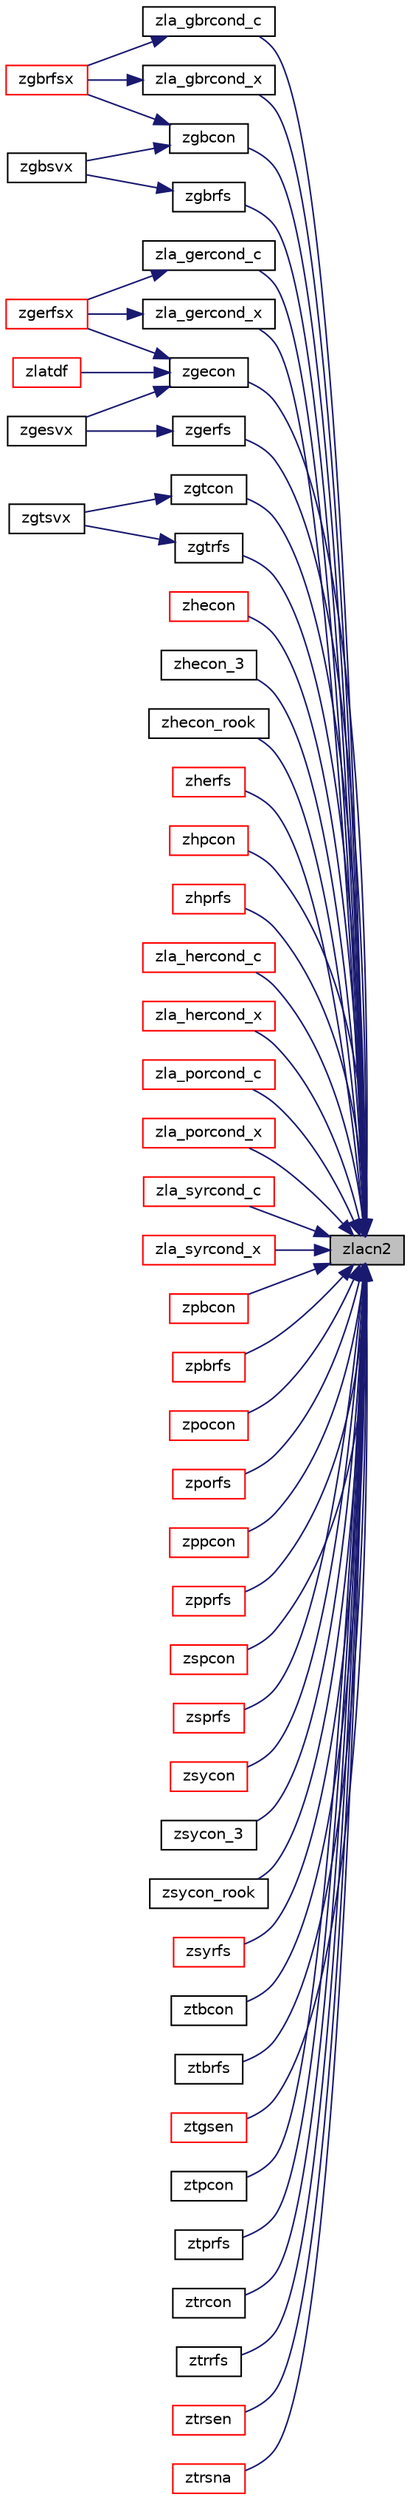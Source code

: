 digraph "zlacn2"
{
 // LATEX_PDF_SIZE
  edge [fontname="Helvetica",fontsize="10",labelfontname="Helvetica",labelfontsize="10"];
  node [fontname="Helvetica",fontsize="10",shape=record];
  rankdir="RL";
  Node1 [label="zlacn2",height=0.2,width=0.4,color="black", fillcolor="grey75", style="filled", fontcolor="black",tooltip="ZLACN2 estimates the 1-norm of a square matrix, using reverse communication for evaluating matrix-vec..."];
  Node1 -> Node2 [dir="back",color="midnightblue",fontsize="10",style="solid",fontname="Helvetica"];
  Node2 [label="zgbcon",height=0.2,width=0.4,color="black", fillcolor="white", style="filled",URL="$zgbcon_8f.html#a8738f3a065af06737854349ab50a3015",tooltip="ZGBCON"];
  Node2 -> Node3 [dir="back",color="midnightblue",fontsize="10",style="solid",fontname="Helvetica"];
  Node3 [label="zgbrfsx",height=0.2,width=0.4,color="red", fillcolor="white", style="filled",URL="$zgbrfsx_8f.html#aec856046d887af43e47d8468805b1c19",tooltip="ZGBRFSX"];
  Node2 -> Node5 [dir="back",color="midnightblue",fontsize="10",style="solid",fontname="Helvetica"];
  Node5 [label="zgbsvx",height=0.2,width=0.4,color="black", fillcolor="white", style="filled",URL="$zgbsvx_8f.html#a64dec51ad6dacf882bf2d335ca583aa0",tooltip="ZGBSVX computes the solution to system of linear equations A * X = B for GB matrices"];
  Node1 -> Node6 [dir="back",color="midnightblue",fontsize="10",style="solid",fontname="Helvetica"];
  Node6 [label="zgbrfs",height=0.2,width=0.4,color="black", fillcolor="white", style="filled",URL="$zgbrfs_8f.html#a5451de5ad5b709619fd4f45f3d7c425b",tooltip="ZGBRFS"];
  Node6 -> Node5 [dir="back",color="midnightblue",fontsize="10",style="solid",fontname="Helvetica"];
  Node1 -> Node7 [dir="back",color="midnightblue",fontsize="10",style="solid",fontname="Helvetica"];
  Node7 [label="zgecon",height=0.2,width=0.4,color="black", fillcolor="white", style="filled",URL="$zgecon_8f.html#abe73145daeba3ec10e961054b75a07ce",tooltip="ZGECON"];
  Node7 -> Node8 [dir="back",color="midnightblue",fontsize="10",style="solid",fontname="Helvetica"];
  Node8 [label="zgerfsx",height=0.2,width=0.4,color="red", fillcolor="white", style="filled",URL="$zgerfsx_8f.html#a27a6dc0c11a5de56db8aac64619b7873",tooltip="ZGERFSX"];
  Node7 -> Node10 [dir="back",color="midnightblue",fontsize="10",style="solid",fontname="Helvetica"];
  Node10 [label="zgesvx",height=0.2,width=0.4,color="black", fillcolor="white", style="filled",URL="$zgesvx_8f.html#abe3ae17895d46aeb7c9e5a076eaeeb69",tooltip="ZGESVX computes the solution to system of linear equations A * X = B for GE matrices"];
  Node7 -> Node11 [dir="back",color="midnightblue",fontsize="10",style="solid",fontname="Helvetica"];
  Node11 [label="zlatdf",height=0.2,width=0.4,color="red", fillcolor="white", style="filled",URL="$zlatdf_8f.html#ac08252350693cb3e0f04470612aa638e",tooltip="ZLATDF uses the LU factorization of the n-by-n matrix computed by sgetc2 and computes a contribution ..."];
  Node1 -> Node20 [dir="back",color="midnightblue",fontsize="10",style="solid",fontname="Helvetica"];
  Node20 [label="zgerfs",height=0.2,width=0.4,color="black", fillcolor="white", style="filled",URL="$zgerfs_8f.html#a42986fd49f5f845a013fb66134ce7847",tooltip="ZGERFS"];
  Node20 -> Node10 [dir="back",color="midnightblue",fontsize="10",style="solid",fontname="Helvetica"];
  Node1 -> Node21 [dir="back",color="midnightblue",fontsize="10",style="solid",fontname="Helvetica"];
  Node21 [label="zgtcon",height=0.2,width=0.4,color="black", fillcolor="white", style="filled",URL="$zgtcon_8f.html#a245a808bba47aa88b0a67f9e518363bb",tooltip="ZGTCON"];
  Node21 -> Node22 [dir="back",color="midnightblue",fontsize="10",style="solid",fontname="Helvetica"];
  Node22 [label="zgtsvx",height=0.2,width=0.4,color="black", fillcolor="white", style="filled",URL="$zgtsvx_8f.html#a0f8fa2a56d81bf3db97572afda73b61a",tooltip="ZGTSVX computes the solution to system of linear equations A * X = B for GT matrices"];
  Node1 -> Node23 [dir="back",color="midnightblue",fontsize="10",style="solid",fontname="Helvetica"];
  Node23 [label="zgtrfs",height=0.2,width=0.4,color="black", fillcolor="white", style="filled",URL="$zgtrfs_8f.html#aef94b3e5def942900d60d274131ddf7e",tooltip="ZGTRFS"];
  Node23 -> Node22 [dir="back",color="midnightblue",fontsize="10",style="solid",fontname="Helvetica"];
  Node1 -> Node24 [dir="back",color="midnightblue",fontsize="10",style="solid",fontname="Helvetica"];
  Node24 [label="zhecon",height=0.2,width=0.4,color="red", fillcolor="white", style="filled",URL="$zhecon_8f.html#a584b985d2cb3dafedf2fbb0fb99f3910",tooltip="ZHECON"];
  Node1 -> Node28 [dir="back",color="midnightblue",fontsize="10",style="solid",fontname="Helvetica"];
  Node28 [label="zhecon_3",height=0.2,width=0.4,color="black", fillcolor="white", style="filled",URL="$zhecon__3_8f.html#a4686f405f5efc406206f6761b5ac6bf6",tooltip="ZHECON_3"];
  Node1 -> Node29 [dir="back",color="midnightblue",fontsize="10",style="solid",fontname="Helvetica"];
  Node29 [label="zhecon_rook",height=0.2,width=0.4,color="black", fillcolor="white", style="filled",URL="$zhecon__rook_8f.html#a9619174545a84dde14babb1b195e6a4c",tooltip="ZHECON_ROOK estimates the reciprocal of the condition number fort HE matrices using factorization obt..."];
  Node1 -> Node30 [dir="back",color="midnightblue",fontsize="10",style="solid",fontname="Helvetica"];
  Node30 [label="zherfs",height=0.2,width=0.4,color="red", fillcolor="white", style="filled",URL="$zherfs_8f.html#a210ea4e6ec9653bafda9ffa442e2b01f",tooltip="ZHERFS"];
  Node1 -> Node31 [dir="back",color="midnightblue",fontsize="10",style="solid",fontname="Helvetica"];
  Node31 [label="zhpcon",height=0.2,width=0.4,color="red", fillcolor="white", style="filled",URL="$zhpcon_8f.html#a1034eb5788dd0f3c6b02a51e112ed54e",tooltip="ZHPCON"];
  Node1 -> Node33 [dir="back",color="midnightblue",fontsize="10",style="solid",fontname="Helvetica"];
  Node33 [label="zhprfs",height=0.2,width=0.4,color="red", fillcolor="white", style="filled",URL="$zhprfs_8f.html#af7d4384a5109ee71b58fb4fa062dd7d5",tooltip="ZHPRFS"];
  Node1 -> Node34 [dir="back",color="midnightblue",fontsize="10",style="solid",fontname="Helvetica"];
  Node34 [label="zla_gbrcond_c",height=0.2,width=0.4,color="black", fillcolor="white", style="filled",URL="$zla__gbrcond__c_8f.html#a70ef3ec53bb3d6704ccf2f9d0add0eda",tooltip="ZLA_GBRCOND_C computes the infinity norm condition number of op(A)*inv(diag(c)) for general banded ma..."];
  Node34 -> Node3 [dir="back",color="midnightblue",fontsize="10",style="solid",fontname="Helvetica"];
  Node1 -> Node35 [dir="back",color="midnightblue",fontsize="10",style="solid",fontname="Helvetica"];
  Node35 [label="zla_gbrcond_x",height=0.2,width=0.4,color="black", fillcolor="white", style="filled",URL="$zla__gbrcond__x_8f.html#a8c57793eab444ac626d6bf86a8d0a5d6",tooltip="ZLA_GBRCOND_X computes the infinity norm condition number of op(A)*diag(x) for general banded matrice..."];
  Node35 -> Node3 [dir="back",color="midnightblue",fontsize="10",style="solid",fontname="Helvetica"];
  Node1 -> Node36 [dir="back",color="midnightblue",fontsize="10",style="solid",fontname="Helvetica"];
  Node36 [label="zla_gercond_c",height=0.2,width=0.4,color="black", fillcolor="white", style="filled",URL="$zla__gercond__c_8f.html#ab08ab71400afba05aff8565ab8d3d4e0",tooltip="ZLA_GERCOND_C computes the infinity norm condition number of op(A)*inv(diag(c)) for general matrices."];
  Node36 -> Node8 [dir="back",color="midnightblue",fontsize="10",style="solid",fontname="Helvetica"];
  Node1 -> Node37 [dir="back",color="midnightblue",fontsize="10",style="solid",fontname="Helvetica"];
  Node37 [label="zla_gercond_x",height=0.2,width=0.4,color="black", fillcolor="white", style="filled",URL="$zla__gercond__x_8f.html#ae625c625f36963209b3b3ddd640b6305",tooltip="ZLA_GERCOND_X computes the infinity norm condition number of op(A)*diag(x) for general matrices."];
  Node37 -> Node8 [dir="back",color="midnightblue",fontsize="10",style="solid",fontname="Helvetica"];
  Node1 -> Node38 [dir="back",color="midnightblue",fontsize="10",style="solid",fontname="Helvetica"];
  Node38 [label="zla_hercond_c",height=0.2,width=0.4,color="red", fillcolor="white", style="filled",URL="$zla__hercond__c_8f.html#a30f0a64f0fc9adc9bae0b8521c2aaa8d",tooltip="ZLA_HERCOND_C computes the infinity norm condition number of op(A)*inv(diag(c)) for Hermitian indefin..."];
  Node1 -> Node39 [dir="back",color="midnightblue",fontsize="10",style="solid",fontname="Helvetica"];
  Node39 [label="zla_hercond_x",height=0.2,width=0.4,color="red", fillcolor="white", style="filled",URL="$zla__hercond__x_8f.html#a57cd8e6f24c459a2de30a40e6ab78bd6",tooltip="ZLA_HERCOND_X computes the infinity norm condition number of op(A)*diag(x) for Hermitian indefinite m..."];
  Node1 -> Node40 [dir="back",color="midnightblue",fontsize="10",style="solid",fontname="Helvetica"];
  Node40 [label="zla_porcond_c",height=0.2,width=0.4,color="red", fillcolor="white", style="filled",URL="$zla__porcond__c_8f.html#a82c32fc3a1b85760efa07df079d03451",tooltip="ZLA_PORCOND_C computes the infinity norm condition number of op(A)*inv(diag(c)) for Hermitian positiv..."];
  Node1 -> Node43 [dir="back",color="midnightblue",fontsize="10",style="solid",fontname="Helvetica"];
  Node43 [label="zla_porcond_x",height=0.2,width=0.4,color="red", fillcolor="white", style="filled",URL="$zla__porcond__x_8f.html#af05af329082dde43c21a1a2cde6d8c54",tooltip="ZLA_PORCOND_X computes the infinity norm condition number of op(A)*diag(x) for Hermitian positive-def..."];
  Node1 -> Node44 [dir="back",color="midnightblue",fontsize="10",style="solid",fontname="Helvetica"];
  Node44 [label="zla_syrcond_c",height=0.2,width=0.4,color="red", fillcolor="white", style="filled",URL="$zla__syrcond__c_8f.html#a87c9fb2e8d08c82bb038a9cb067a907e",tooltip="ZLA_SYRCOND_C computes the infinity norm condition number of op(A)*inv(diag(c)) for symmetric indefin..."];
  Node1 -> Node47 [dir="back",color="midnightblue",fontsize="10",style="solid",fontname="Helvetica"];
  Node47 [label="zla_syrcond_x",height=0.2,width=0.4,color="red", fillcolor="white", style="filled",URL="$zla__syrcond__x_8f.html#a8f1255b5910222ae69288e5e7ae9455d",tooltip="ZLA_SYRCOND_X computes the infinity norm condition number of op(A)*diag(x) for symmetric indefinite m..."];
  Node1 -> Node48 [dir="back",color="midnightblue",fontsize="10",style="solid",fontname="Helvetica"];
  Node48 [label="zpbcon",height=0.2,width=0.4,color="red", fillcolor="white", style="filled",URL="$zpbcon_8f.html#a1d36b5a2e9cfa3ebf2a9086ab0f9d8f9",tooltip="ZPBCON"];
  Node1 -> Node50 [dir="back",color="midnightblue",fontsize="10",style="solid",fontname="Helvetica"];
  Node50 [label="zpbrfs",height=0.2,width=0.4,color="red", fillcolor="white", style="filled",URL="$zpbrfs_8f.html#a83301cd69a9a499d9b13017848fb1efb",tooltip="ZPBRFS"];
  Node1 -> Node51 [dir="back",color="midnightblue",fontsize="10",style="solid",fontname="Helvetica"];
  Node51 [label="zpocon",height=0.2,width=0.4,color="red", fillcolor="white", style="filled",URL="$zpocon_8f.html#aa3938ab5d7bc02f1d7115794d242b7d0",tooltip="ZPOCON"];
  Node1 -> Node57 [dir="back",color="midnightblue",fontsize="10",style="solid",fontname="Helvetica"];
  Node57 [label="zporfs",height=0.2,width=0.4,color="red", fillcolor="white", style="filled",URL="$zporfs_8f.html#aec0aef3e740643130c8f453104fb97d0",tooltip="ZPORFS"];
  Node1 -> Node58 [dir="back",color="midnightblue",fontsize="10",style="solid",fontname="Helvetica"];
  Node58 [label="zppcon",height=0.2,width=0.4,color="red", fillcolor="white", style="filled",URL="$zppcon_8f.html#a275a10b711e684a9cec66b6c5f867a42",tooltip="ZPPCON"];
  Node1 -> Node60 [dir="back",color="midnightblue",fontsize="10",style="solid",fontname="Helvetica"];
  Node60 [label="zpprfs",height=0.2,width=0.4,color="red", fillcolor="white", style="filled",URL="$zpprfs_8f.html#ac713a985eb63a9cf3ac1b7f7476d6f1a",tooltip="ZPPRFS"];
  Node1 -> Node61 [dir="back",color="midnightblue",fontsize="10",style="solid",fontname="Helvetica"];
  Node61 [label="zspcon",height=0.2,width=0.4,color="red", fillcolor="white", style="filled",URL="$zspcon_8f.html#acb9a0897029e1586049b7f5ed909c29d",tooltip="ZSPCON"];
  Node1 -> Node63 [dir="back",color="midnightblue",fontsize="10",style="solid",fontname="Helvetica"];
  Node63 [label="zsprfs",height=0.2,width=0.4,color="red", fillcolor="white", style="filled",URL="$zsprfs_8f.html#a93f8c4801b98cbfca835889550905963",tooltip="ZSPRFS"];
  Node1 -> Node64 [dir="back",color="midnightblue",fontsize="10",style="solid",fontname="Helvetica"];
  Node64 [label="zsycon",height=0.2,width=0.4,color="red", fillcolor="white", style="filled",URL="$zsycon_8f.html#a3f603755cb45f43f6e494266149e8adc",tooltip="ZSYCON"];
  Node1 -> Node66 [dir="back",color="midnightblue",fontsize="10",style="solid",fontname="Helvetica"];
  Node66 [label="zsycon_3",height=0.2,width=0.4,color="black", fillcolor="white", style="filled",URL="$zsycon__3_8f.html#ac561883c42637085480f1c3e80905893",tooltip="ZSYCON_3"];
  Node1 -> Node67 [dir="back",color="midnightblue",fontsize="10",style="solid",fontname="Helvetica"];
  Node67 [label="zsycon_rook",height=0.2,width=0.4,color="black", fillcolor="white", style="filled",URL="$zsycon__rook_8f.html#a407f4e846976b280e1ee554dfa6657fe",tooltip="ZSYCON_ROOK"];
  Node1 -> Node68 [dir="back",color="midnightblue",fontsize="10",style="solid",fontname="Helvetica"];
  Node68 [label="zsyrfs",height=0.2,width=0.4,color="red", fillcolor="white", style="filled",URL="$zsyrfs_8f.html#a31e86521c090f1f20502fc91d82ad80e",tooltip="ZSYRFS"];
  Node1 -> Node69 [dir="back",color="midnightblue",fontsize="10",style="solid",fontname="Helvetica"];
  Node69 [label="ztbcon",height=0.2,width=0.4,color="black", fillcolor="white", style="filled",URL="$ztbcon_8f.html#ac88bc11001c759493330e6c0fc4b0db1",tooltip="ZTBCON"];
  Node1 -> Node70 [dir="back",color="midnightblue",fontsize="10",style="solid",fontname="Helvetica"];
  Node70 [label="ztbrfs",height=0.2,width=0.4,color="black", fillcolor="white", style="filled",URL="$ztbrfs_8f.html#a4e8aef363bad21b0d330e3b7b6611101",tooltip="ZTBRFS"];
  Node1 -> Node14 [dir="back",color="midnightblue",fontsize="10",style="solid",fontname="Helvetica"];
  Node14 [label="ztgsen",height=0.2,width=0.4,color="red", fillcolor="white", style="filled",URL="$ztgsen_8f.html#a3095b9c0e4d0432e05ef0e88dbc4ae7c",tooltip="ZTGSEN"];
  Node1 -> Node71 [dir="back",color="midnightblue",fontsize="10",style="solid",fontname="Helvetica"];
  Node71 [label="ztpcon",height=0.2,width=0.4,color="black", fillcolor="white", style="filled",URL="$ztpcon_8f.html#ad940c03e35d241d2f89340f7ef5dd139",tooltip="ZTPCON"];
  Node1 -> Node72 [dir="back",color="midnightblue",fontsize="10",style="solid",fontname="Helvetica"];
  Node72 [label="ztprfs",height=0.2,width=0.4,color="black", fillcolor="white", style="filled",URL="$ztprfs_8f.html#a6c2af886b16049fc4b7c78b941308564",tooltip="ZTPRFS"];
  Node1 -> Node73 [dir="back",color="midnightblue",fontsize="10",style="solid",fontname="Helvetica"];
  Node73 [label="ztrcon",height=0.2,width=0.4,color="black", fillcolor="white", style="filled",URL="$ztrcon_8f.html#a08f5f1717fb07d8ca10fd3d2ddfe7a61",tooltip="ZTRCON"];
  Node1 -> Node74 [dir="back",color="midnightblue",fontsize="10",style="solid",fontname="Helvetica"];
  Node74 [label="ztrrfs",height=0.2,width=0.4,color="black", fillcolor="white", style="filled",URL="$ztrrfs_8f.html#a48d289c053d6eac91dc8338202e51f59",tooltip="ZTRRFS"];
  Node1 -> Node75 [dir="back",color="midnightblue",fontsize="10",style="solid",fontname="Helvetica"];
  Node75 [label="ztrsen",height=0.2,width=0.4,color="red", fillcolor="white", style="filled",URL="$ztrsen_8f.html#ad4bf56b3ea6fa2394be1dc71bdca34d5",tooltip="ZTRSEN"];
  Node1 -> Node78 [dir="back",color="midnightblue",fontsize="10",style="solid",fontname="Helvetica"];
  Node78 [label="ztrsna",height=0.2,width=0.4,color="red", fillcolor="white", style="filled",URL="$ztrsna_8f.html#a8bff590a4b5532f139580d376c2aa0c8",tooltip="ZTRSNA"];
}
